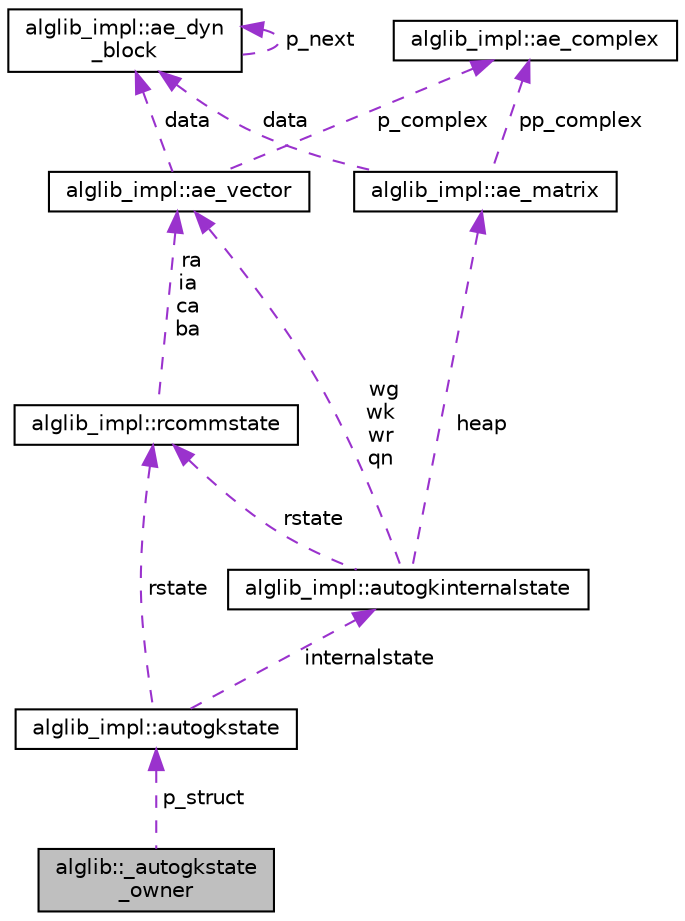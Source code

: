 digraph "alglib::_autogkstate_owner"
{
  edge [fontname="Helvetica",fontsize="10",labelfontname="Helvetica",labelfontsize="10"];
  node [fontname="Helvetica",fontsize="10",shape=record];
  Node2 [label="alglib::_autogkstate\l_owner",height=0.2,width=0.4,color="black", fillcolor="grey75", style="filled", fontcolor="black"];
  Node3 -> Node2 [dir="back",color="darkorchid3",fontsize="10",style="dashed",label=" p_struct" ,fontname="Helvetica"];
  Node3 [label="alglib_impl::autogkstate",height=0.2,width=0.4,color="black", fillcolor="white", style="filled",URL="$structalglib__impl_1_1autogkstate.html"];
  Node4 -> Node3 [dir="back",color="darkorchid3",fontsize="10",style="dashed",label=" rstate" ,fontname="Helvetica"];
  Node4 [label="alglib_impl::rcommstate",height=0.2,width=0.4,color="black", fillcolor="white", style="filled",URL="$structalglib__impl_1_1rcommstate.html"];
  Node5 -> Node4 [dir="back",color="darkorchid3",fontsize="10",style="dashed",label=" ra\nia\nca\nba" ,fontname="Helvetica"];
  Node5 [label="alglib_impl::ae_vector",height=0.2,width=0.4,color="black", fillcolor="white", style="filled",URL="$structalglib__impl_1_1ae__vector.html"];
  Node6 -> Node5 [dir="back",color="darkorchid3",fontsize="10",style="dashed",label=" data" ,fontname="Helvetica"];
  Node6 [label="alglib_impl::ae_dyn\l_block",height=0.2,width=0.4,color="black", fillcolor="white", style="filled",URL="$structalglib__impl_1_1ae__dyn__block.html"];
  Node6 -> Node6 [dir="back",color="darkorchid3",fontsize="10",style="dashed",label=" p_next" ,fontname="Helvetica"];
  Node7 -> Node5 [dir="back",color="darkorchid3",fontsize="10",style="dashed",label=" p_complex" ,fontname="Helvetica"];
  Node7 [label="alglib_impl::ae_complex",height=0.2,width=0.4,color="black", fillcolor="white", style="filled",URL="$structalglib__impl_1_1ae__complex.html"];
  Node8 -> Node3 [dir="back",color="darkorchid3",fontsize="10",style="dashed",label=" internalstate" ,fontname="Helvetica"];
  Node8 [label="alglib_impl::autogkinternalstate",height=0.2,width=0.4,color="black", fillcolor="white", style="filled",URL="$structalglib__impl_1_1autogkinternalstate.html"];
  Node4 -> Node8 [dir="back",color="darkorchid3",fontsize="10",style="dashed",label=" rstate" ,fontname="Helvetica"];
  Node5 -> Node8 [dir="back",color="darkorchid3",fontsize="10",style="dashed",label=" wg\nwk\nwr\nqn" ,fontname="Helvetica"];
  Node9 -> Node8 [dir="back",color="darkorchid3",fontsize="10",style="dashed",label=" heap" ,fontname="Helvetica"];
  Node9 [label="alglib_impl::ae_matrix",height=0.2,width=0.4,color="black", fillcolor="white", style="filled",URL="$structalglib__impl_1_1ae__matrix.html"];
  Node6 -> Node9 [dir="back",color="darkorchid3",fontsize="10",style="dashed",label=" data" ,fontname="Helvetica"];
  Node7 -> Node9 [dir="back",color="darkorchid3",fontsize="10",style="dashed",label=" pp_complex" ,fontname="Helvetica"];
}
